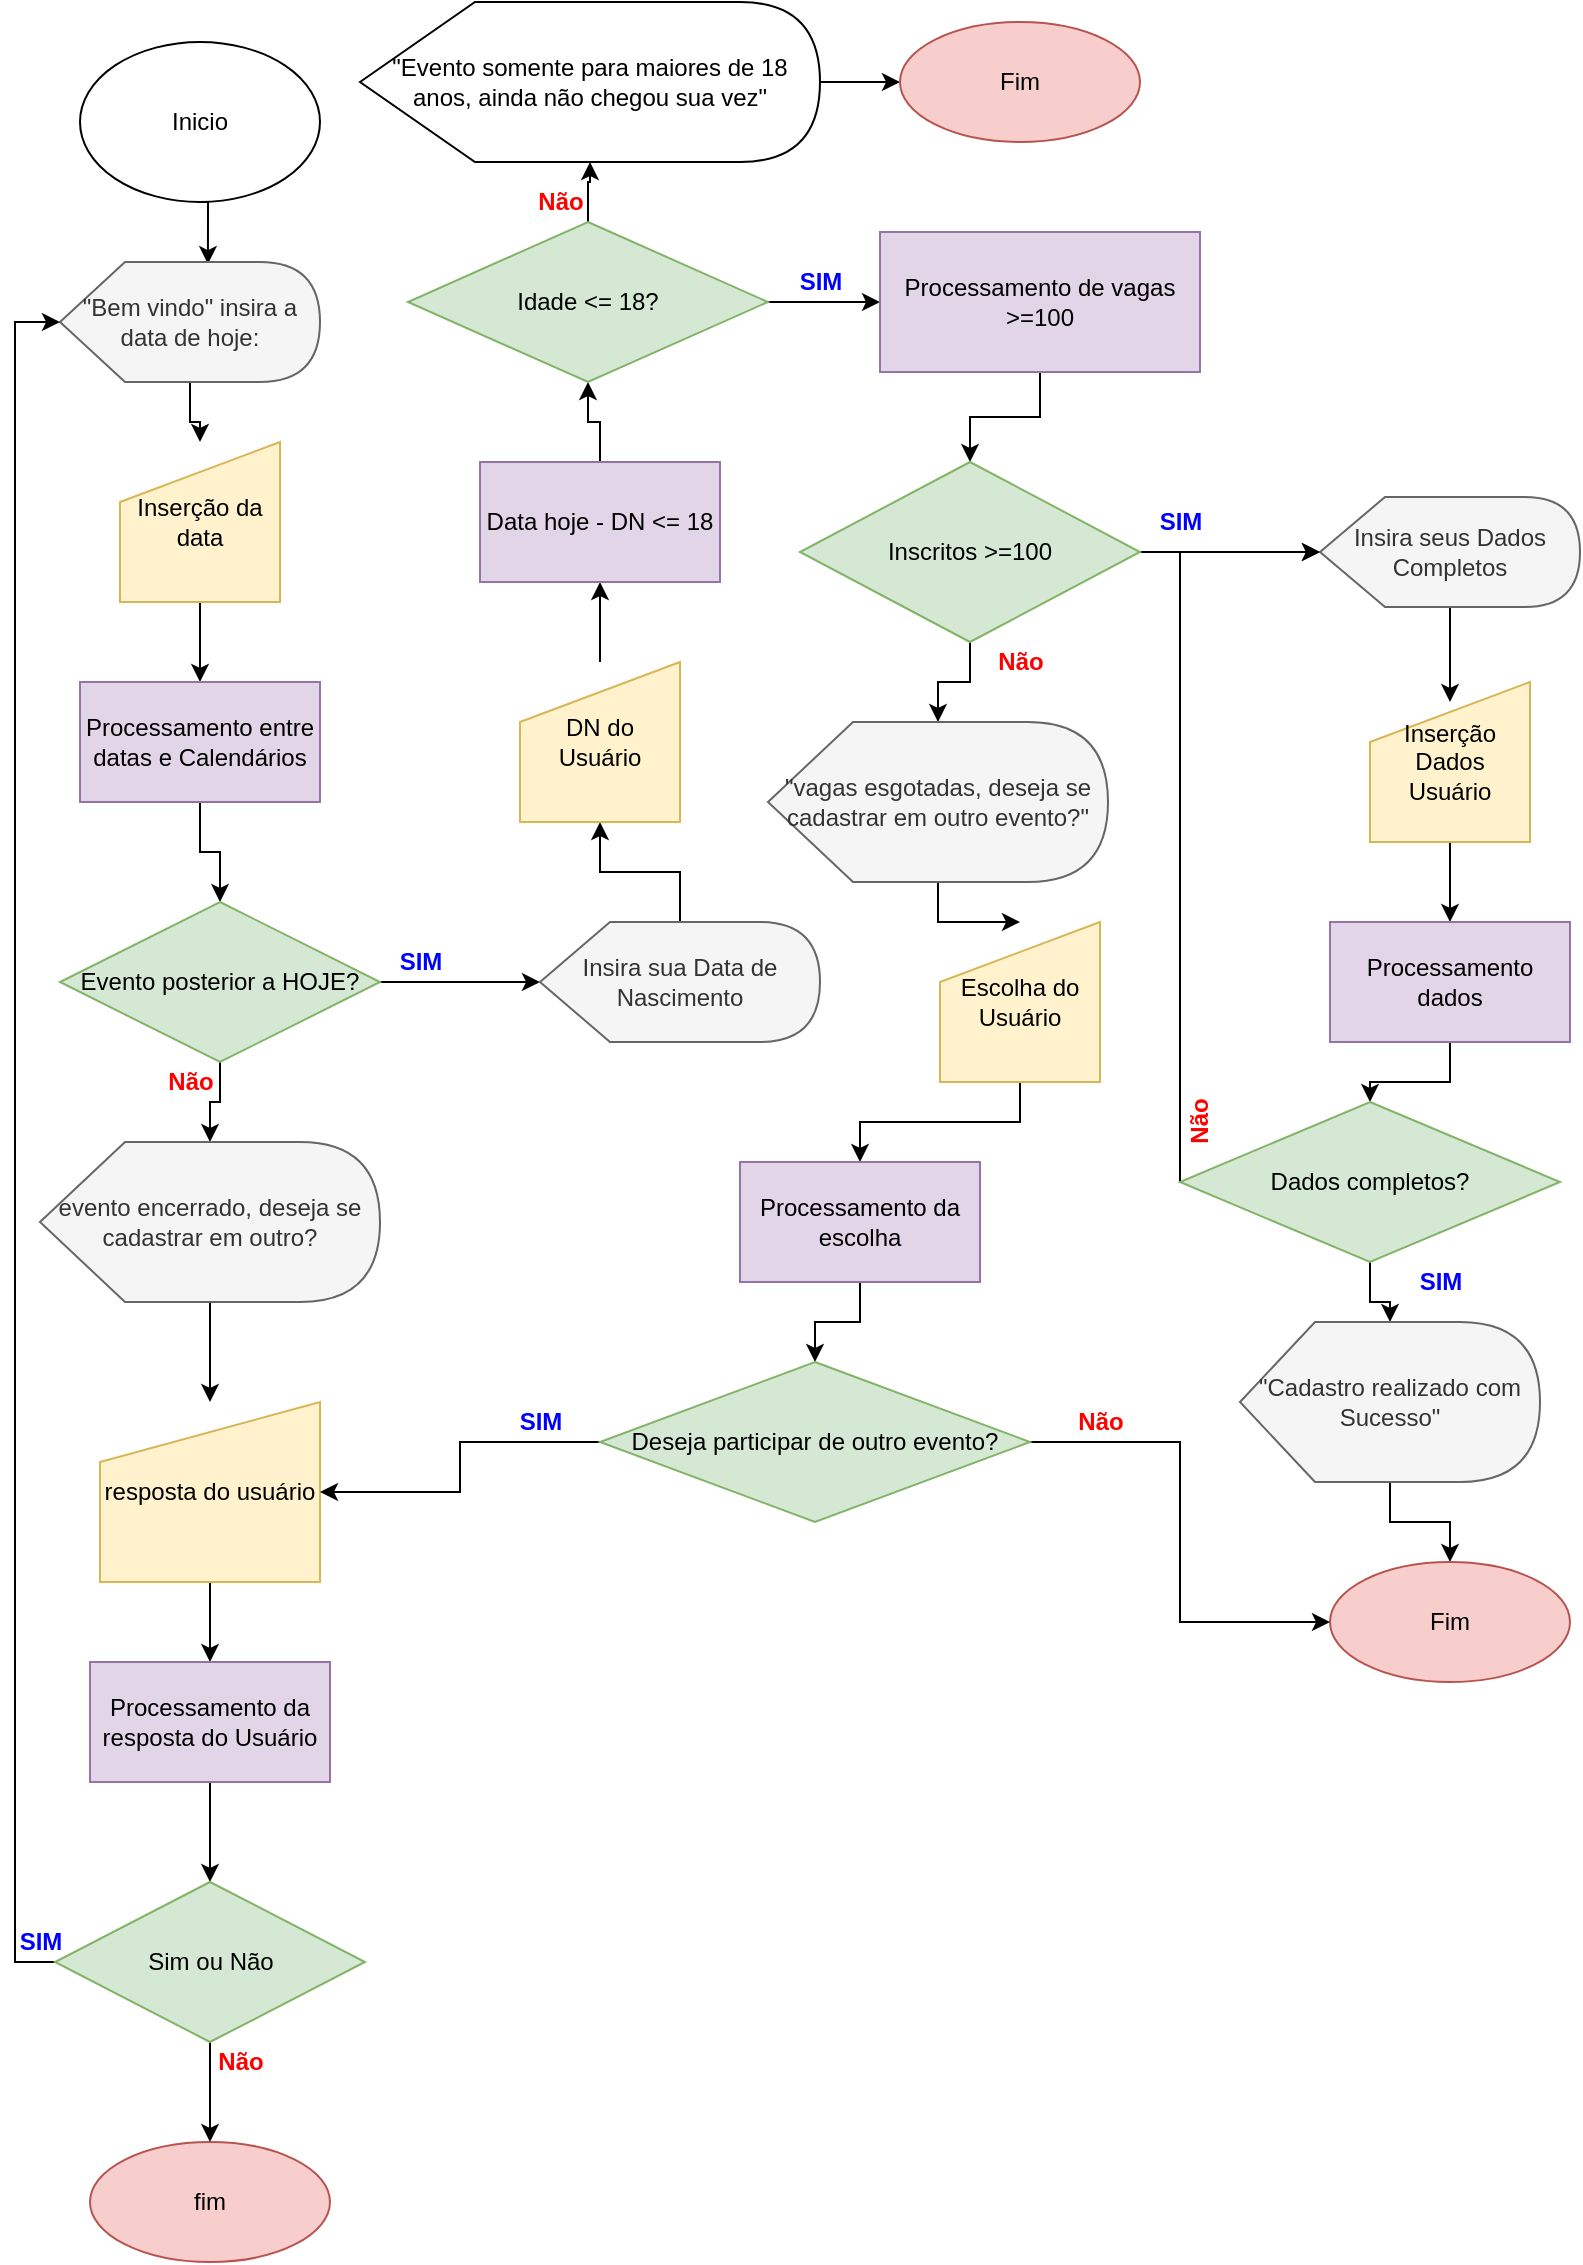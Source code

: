<mxfile version="15.0.6" type="github"><diagram id="UKemfvuhnqdx4EFZZPl3" name="Page-1"><mxGraphModel dx="1157" dy="613" grid="1" gridSize="10" guides="1" tooltips="1" connect="1" arrows="1" fold="1" page="1" pageScale="1" pageWidth="827" pageHeight="1169" math="0" shadow="0"><root><mxCell id="0"/><mxCell id="1" parent="0"/><mxCell id="pUb9L9QxxzKWzeCwkEOx-4" style="edgeStyle=orthogonalEdgeStyle;rounded=0;orthogonalLoop=1;jettySize=auto;html=1;exitX=0.5;exitY=1;exitDx=0;exitDy=0;entryX=0.569;entryY=0.017;entryDx=0;entryDy=0;entryPerimeter=0;" edge="1" parent="1" source="ozKf5bvhcKzLQ1oRyurc-1" target="pUb9L9QxxzKWzeCwkEOx-3"><mxGeometry relative="1" as="geometry"/></mxCell><mxCell id="ozKf5bvhcKzLQ1oRyurc-1" value="Inicio" style="ellipse;whiteSpace=wrap;html=1;" parent="1" vertex="1"><mxGeometry x="70" y="20" width="120" height="80" as="geometry"/></mxCell><mxCell id="pUb9L9QxxzKWzeCwkEOx-10" value="" style="edgeStyle=orthogonalEdgeStyle;rounded=0;orthogonalLoop=1;jettySize=auto;html=1;" edge="1" parent="1" source="pUb9L9QxxzKWzeCwkEOx-3" target="pUb9L9QxxzKWzeCwkEOx-5"><mxGeometry relative="1" as="geometry"/></mxCell><mxCell id="pUb9L9QxxzKWzeCwkEOx-3" value="&quot;Bem vindo&quot; insira a data de hoje:" style="shape=display;whiteSpace=wrap;html=1;fillColor=#f5f5f5;strokeColor=#666666;fontColor=#333333;" vertex="1" parent="1"><mxGeometry x="60" y="130" width="130" height="60" as="geometry"/></mxCell><mxCell id="pUb9L9QxxzKWzeCwkEOx-12" value="" style="edgeStyle=orthogonalEdgeStyle;rounded=0;orthogonalLoop=1;jettySize=auto;html=1;" edge="1" parent="1" source="pUb9L9QxxzKWzeCwkEOx-5" target="pUb9L9QxxzKWzeCwkEOx-11"><mxGeometry relative="1" as="geometry"/></mxCell><mxCell id="pUb9L9QxxzKWzeCwkEOx-5" value="Inserção da data&lt;br&gt;" style="shape=manualInput;whiteSpace=wrap;html=1;fillColor=#fff2cc;strokeColor=#d6b656;" vertex="1" parent="1"><mxGeometry x="90" y="220" width="80" height="80" as="geometry"/></mxCell><mxCell id="pUb9L9QxxzKWzeCwkEOx-14" value="" style="edgeStyle=orthogonalEdgeStyle;rounded=0;orthogonalLoop=1;jettySize=auto;html=1;" edge="1" parent="1" source="pUb9L9QxxzKWzeCwkEOx-11" target="pUb9L9QxxzKWzeCwkEOx-13"><mxGeometry relative="1" as="geometry"/></mxCell><mxCell id="pUb9L9QxxzKWzeCwkEOx-11" value="Processamento entre datas e Calendários" style="whiteSpace=wrap;html=1;fillColor=#e1d5e7;strokeColor=#9673a6;" vertex="1" parent="1"><mxGeometry x="70" y="340" width="120" height="60" as="geometry"/></mxCell><mxCell id="pUb9L9QxxzKWzeCwkEOx-17" value="" style="edgeStyle=orthogonalEdgeStyle;rounded=0;orthogonalLoop=1;jettySize=auto;html=1;" edge="1" parent="1" source="pUb9L9QxxzKWzeCwkEOx-13" target="pUb9L9QxxzKWzeCwkEOx-15"><mxGeometry relative="1" as="geometry"/></mxCell><mxCell id="pUb9L9QxxzKWzeCwkEOx-18" value="" style="edgeStyle=orthogonalEdgeStyle;rounded=0;orthogonalLoop=1;jettySize=auto;html=1;" edge="1" parent="1" source="pUb9L9QxxzKWzeCwkEOx-13" target="pUb9L9QxxzKWzeCwkEOx-16"><mxGeometry relative="1" as="geometry"/></mxCell><mxCell id="pUb9L9QxxzKWzeCwkEOx-13" value="Evento posterior a HOJE?" style="rhombus;whiteSpace=wrap;html=1;fillColor=#d5e8d4;strokeColor=#82b366;" vertex="1" parent="1"><mxGeometry x="60" y="450" width="160" height="80" as="geometry"/></mxCell><mxCell id="pUb9L9QxxzKWzeCwkEOx-29" value="" style="edgeStyle=orthogonalEdgeStyle;rounded=0;orthogonalLoop=1;jettySize=auto;html=1;" edge="1" parent="1" source="pUb9L9QxxzKWzeCwkEOx-15" target="pUb9L9QxxzKWzeCwkEOx-28"><mxGeometry relative="1" as="geometry"/></mxCell><mxCell id="pUb9L9QxxzKWzeCwkEOx-15" value="Insira sua Data de Nascimento" style="shape=display;whiteSpace=wrap;html=1;fillColor=#f5f5f5;strokeColor=#666666;fontColor=#333333;" vertex="1" parent="1"><mxGeometry x="300" y="460" width="140" height="60" as="geometry"/></mxCell><mxCell id="pUb9L9QxxzKWzeCwkEOx-27" value="" style="edgeStyle=orthogonalEdgeStyle;rounded=0;orthogonalLoop=1;jettySize=auto;html=1;" edge="1" parent="1" source="pUb9L9QxxzKWzeCwkEOx-16" target="pUb9L9QxxzKWzeCwkEOx-19"><mxGeometry relative="1" as="geometry"/></mxCell><mxCell id="pUb9L9QxxzKWzeCwkEOx-16" value="evento encerrado, deseja se cadastrar em outro?" style="shape=display;whiteSpace=wrap;html=1;fillColor=#f5f5f5;strokeColor=#666666;fontColor=#333333;" vertex="1" parent="1"><mxGeometry x="50" y="570" width="170" height="80" as="geometry"/></mxCell><mxCell id="pUb9L9QxxzKWzeCwkEOx-21" value="" style="edgeStyle=orthogonalEdgeStyle;rounded=0;orthogonalLoop=1;jettySize=auto;html=1;" edge="1" parent="1" source="pUb9L9QxxzKWzeCwkEOx-19" target="pUb9L9QxxzKWzeCwkEOx-20"><mxGeometry relative="1" as="geometry"/></mxCell><mxCell id="pUb9L9QxxzKWzeCwkEOx-19" value="resposta do usuário" style="shape=manualInput;whiteSpace=wrap;html=1;fillColor=#fff2cc;strokeColor=#d6b656;" vertex="1" parent="1"><mxGeometry x="80" y="700" width="110" height="90" as="geometry"/></mxCell><mxCell id="pUb9L9QxxzKWzeCwkEOx-23" value="" style="edgeStyle=orthogonalEdgeStyle;rounded=0;orthogonalLoop=1;jettySize=auto;html=1;" edge="1" parent="1" source="pUb9L9QxxzKWzeCwkEOx-20" target="pUb9L9QxxzKWzeCwkEOx-22"><mxGeometry relative="1" as="geometry"/></mxCell><mxCell id="pUb9L9QxxzKWzeCwkEOx-20" value="Processamento da resposta do Usuário" style="whiteSpace=wrap;html=1;fillColor=#e1d5e7;strokeColor=#9673a6;" vertex="1" parent="1"><mxGeometry x="75" y="830" width="120" height="60" as="geometry"/></mxCell><mxCell id="pUb9L9QxxzKWzeCwkEOx-25" value="" style="edgeStyle=orthogonalEdgeStyle;rounded=0;orthogonalLoop=1;jettySize=auto;html=1;" edge="1" parent="1" source="pUb9L9QxxzKWzeCwkEOx-22" target="pUb9L9QxxzKWzeCwkEOx-24"><mxGeometry relative="1" as="geometry"/></mxCell><mxCell id="pUb9L9QxxzKWzeCwkEOx-26" style="edgeStyle=orthogonalEdgeStyle;rounded=0;orthogonalLoop=1;jettySize=auto;html=1;exitX=0;exitY=0.5;exitDx=0;exitDy=0;entryX=0;entryY=0.5;entryDx=0;entryDy=0;entryPerimeter=0;" edge="1" parent="1" source="pUb9L9QxxzKWzeCwkEOx-22" target="pUb9L9QxxzKWzeCwkEOx-3"><mxGeometry relative="1" as="geometry"/></mxCell><mxCell id="pUb9L9QxxzKWzeCwkEOx-22" value="Sim ou Não" style="rhombus;whiteSpace=wrap;html=1;fillColor=#d5e8d4;strokeColor=#82b366;" vertex="1" parent="1"><mxGeometry x="57.5" y="940" width="155" height="80" as="geometry"/></mxCell><mxCell id="pUb9L9QxxzKWzeCwkEOx-24" value="fim" style="ellipse;whiteSpace=wrap;html=1;fillColor=#f8cecc;strokeColor=#b85450;" vertex="1" parent="1"><mxGeometry x="75" y="1070" width="120" height="60" as="geometry"/></mxCell><mxCell id="pUb9L9QxxzKWzeCwkEOx-31" value="" style="edgeStyle=orthogonalEdgeStyle;rounded=0;orthogonalLoop=1;jettySize=auto;html=1;" edge="1" parent="1" source="pUb9L9QxxzKWzeCwkEOx-28" target="pUb9L9QxxzKWzeCwkEOx-30"><mxGeometry relative="1" as="geometry"/></mxCell><mxCell id="pUb9L9QxxzKWzeCwkEOx-28" value="DN do Usuário" style="shape=manualInput;whiteSpace=wrap;html=1;fillColor=#fff2cc;strokeColor=#d6b656;" vertex="1" parent="1"><mxGeometry x="290" y="330" width="80" height="80" as="geometry"/></mxCell><mxCell id="pUb9L9QxxzKWzeCwkEOx-33" value="" style="edgeStyle=orthogonalEdgeStyle;rounded=0;orthogonalLoop=1;jettySize=auto;html=1;" edge="1" parent="1" source="pUb9L9QxxzKWzeCwkEOx-30" target="pUb9L9QxxzKWzeCwkEOx-32"><mxGeometry relative="1" as="geometry"/></mxCell><mxCell id="pUb9L9QxxzKWzeCwkEOx-30" value="Data hoje - DN &amp;lt;= 18" style="whiteSpace=wrap;html=1;fillColor=#e1d5e7;strokeColor=#9673a6;" vertex="1" parent="1"><mxGeometry x="270" y="230" width="120" height="60" as="geometry"/></mxCell><mxCell id="pUb9L9QxxzKWzeCwkEOx-35" value="" style="edgeStyle=orthogonalEdgeStyle;rounded=0;orthogonalLoop=1;jettySize=auto;html=1;" edge="1" parent="1" source="pUb9L9QxxzKWzeCwkEOx-32" target="pUb9L9QxxzKWzeCwkEOx-34"><mxGeometry relative="1" as="geometry"/></mxCell><mxCell id="pUb9L9QxxzKWzeCwkEOx-45" value="" style="edgeStyle=orthogonalEdgeStyle;rounded=0;orthogonalLoop=1;jettySize=auto;html=1;" edge="1" parent="1" source="pUb9L9QxxzKWzeCwkEOx-32" target="pUb9L9QxxzKWzeCwkEOx-44"><mxGeometry relative="1" as="geometry"/></mxCell><mxCell id="pUb9L9QxxzKWzeCwkEOx-32" value="Idade &amp;lt;= 18?" style="rhombus;whiteSpace=wrap;html=1;fillColor=#d5e8d4;strokeColor=#82b366;" vertex="1" parent="1"><mxGeometry x="234" y="110" width="180" height="80" as="geometry"/></mxCell><mxCell id="pUb9L9QxxzKWzeCwkEOx-37" value="" style="edgeStyle=orthogonalEdgeStyle;rounded=0;orthogonalLoop=1;jettySize=auto;html=1;" edge="1" parent="1" source="pUb9L9QxxzKWzeCwkEOx-34" target="pUb9L9QxxzKWzeCwkEOx-36"><mxGeometry relative="1" as="geometry"/></mxCell><mxCell id="pUb9L9QxxzKWzeCwkEOx-34" value="&quot;Evento somente para maiores de 18 anos, ainda não chegou sua vez&quot;" style="shape=display;whiteSpace=wrap;html=1;" vertex="1" parent="1"><mxGeometry x="210" width="230" height="80" as="geometry"/></mxCell><mxCell id="pUb9L9QxxzKWzeCwkEOx-36" value="Fim" style="ellipse;whiteSpace=wrap;html=1;fillColor=#f8cecc;strokeColor=#b85450;" vertex="1" parent="1"><mxGeometry x="480" y="10" width="120" height="60" as="geometry"/></mxCell><mxCell id="pUb9L9QxxzKWzeCwkEOx-47" value="" style="edgeStyle=orthogonalEdgeStyle;rounded=0;orthogonalLoop=1;jettySize=auto;html=1;" edge="1" parent="1" source="pUb9L9QxxzKWzeCwkEOx-44" target="pUb9L9QxxzKWzeCwkEOx-46"><mxGeometry relative="1" as="geometry"/></mxCell><mxCell id="pUb9L9QxxzKWzeCwkEOx-44" value="Processamento de vagas &amp;gt;=100" style="whiteSpace=wrap;html=1;fillColor=#e1d5e7;strokeColor=#9673a6;" vertex="1" parent="1"><mxGeometry x="470" y="115" width="160" height="70" as="geometry"/></mxCell><mxCell id="pUb9L9QxxzKWzeCwkEOx-49" value="" style="edgeStyle=orthogonalEdgeStyle;rounded=0;orthogonalLoop=1;jettySize=auto;html=1;" edge="1" parent="1" source="pUb9L9QxxzKWzeCwkEOx-46" target="pUb9L9QxxzKWzeCwkEOx-48"><mxGeometry relative="1" as="geometry"/></mxCell><mxCell id="pUb9L9QxxzKWzeCwkEOx-64" value="" style="edgeStyle=orthogonalEdgeStyle;rounded=0;orthogonalLoop=1;jettySize=auto;html=1;" edge="1" parent="1" source="pUb9L9QxxzKWzeCwkEOx-46" target="pUb9L9QxxzKWzeCwkEOx-63"><mxGeometry relative="1" as="geometry"/></mxCell><mxCell id="pUb9L9QxxzKWzeCwkEOx-46" value="Inscritos &amp;gt;=100" style="rhombus;whiteSpace=wrap;html=1;fillColor=#d5e8d4;strokeColor=#82b366;" vertex="1" parent="1"><mxGeometry x="430" y="230" width="170" height="90" as="geometry"/></mxCell><mxCell id="pUb9L9QxxzKWzeCwkEOx-51" value="" style="edgeStyle=orthogonalEdgeStyle;rounded=0;orthogonalLoop=1;jettySize=auto;html=1;" edge="1" parent="1" source="pUb9L9QxxzKWzeCwkEOx-48"><mxGeometry relative="1" as="geometry"><mxPoint x="755" y="350" as="targetPoint"/></mxGeometry></mxCell><mxCell id="pUb9L9QxxzKWzeCwkEOx-48" value="Insira seus Dados Completos" style="shape=display;whiteSpace=wrap;html=1;fillColor=#f5f5f5;strokeColor=#666666;fontColor=#333333;" vertex="1" parent="1"><mxGeometry x="690" y="247.5" width="130" height="55" as="geometry"/></mxCell><mxCell id="pUb9L9QxxzKWzeCwkEOx-56" value="" style="edgeStyle=orthogonalEdgeStyle;rounded=0;orthogonalLoop=1;jettySize=auto;html=1;" edge="1" parent="1" source="pUb9L9QxxzKWzeCwkEOx-54" target="pUb9L9QxxzKWzeCwkEOx-55"><mxGeometry relative="1" as="geometry"/></mxCell><mxCell id="pUb9L9QxxzKWzeCwkEOx-54" value="Inserção Dados Usuário" style="shape=manualInput;whiteSpace=wrap;html=1;fillColor=#fff2cc;strokeColor=#d6b656;" vertex="1" parent="1"><mxGeometry x="715" y="340" width="80" height="80" as="geometry"/></mxCell><mxCell id="pUb9L9QxxzKWzeCwkEOx-58" value="" style="edgeStyle=orthogonalEdgeStyle;rounded=0;orthogonalLoop=1;jettySize=auto;html=1;" edge="1" parent="1" source="pUb9L9QxxzKWzeCwkEOx-55" target="pUb9L9QxxzKWzeCwkEOx-57"><mxGeometry relative="1" as="geometry"/></mxCell><mxCell id="pUb9L9QxxzKWzeCwkEOx-55" value="Processamento dados" style="whiteSpace=wrap;html=1;fillColor=#e1d5e7;strokeColor=#9673a6;" vertex="1" parent="1"><mxGeometry x="695" y="460" width="120" height="60" as="geometry"/></mxCell><mxCell id="pUb9L9QxxzKWzeCwkEOx-60" value="" style="edgeStyle=orthogonalEdgeStyle;rounded=0;orthogonalLoop=1;jettySize=auto;html=1;" edge="1" parent="1" source="pUb9L9QxxzKWzeCwkEOx-57" target="pUb9L9QxxzKWzeCwkEOx-59"><mxGeometry relative="1" as="geometry"/></mxCell><mxCell id="pUb9L9QxxzKWzeCwkEOx-74" style="edgeStyle=orthogonalEdgeStyle;rounded=0;orthogonalLoop=1;jettySize=auto;html=1;exitX=0;exitY=0.5;exitDx=0;exitDy=0;entryX=0;entryY=0.5;entryDx=0;entryDy=0;entryPerimeter=0;" edge="1" parent="1" source="pUb9L9QxxzKWzeCwkEOx-57" target="pUb9L9QxxzKWzeCwkEOx-48"><mxGeometry relative="1" as="geometry"><Array as="points"><mxPoint x="620" y="275"/></Array></mxGeometry></mxCell><mxCell id="pUb9L9QxxzKWzeCwkEOx-57" value="Dados completos?" style="rhombus;whiteSpace=wrap;html=1;fillColor=#d5e8d4;strokeColor=#82b366;" vertex="1" parent="1"><mxGeometry x="620" y="550" width="190" height="80" as="geometry"/></mxCell><mxCell id="pUb9L9QxxzKWzeCwkEOx-62" value="" style="edgeStyle=orthogonalEdgeStyle;rounded=0;orthogonalLoop=1;jettySize=auto;html=1;" edge="1" parent="1" source="pUb9L9QxxzKWzeCwkEOx-59" target="pUb9L9QxxzKWzeCwkEOx-61"><mxGeometry relative="1" as="geometry"/></mxCell><mxCell id="pUb9L9QxxzKWzeCwkEOx-59" value="&quot;Cadastro realizado com Sucesso&quot;" style="shape=display;whiteSpace=wrap;html=1;fillColor=#f5f5f5;strokeColor=#666666;fontColor=#333333;" vertex="1" parent="1"><mxGeometry x="650" y="660" width="150" height="80" as="geometry"/></mxCell><mxCell id="pUb9L9QxxzKWzeCwkEOx-61" value="Fim" style="ellipse;whiteSpace=wrap;html=1;fillColor=#f8cecc;strokeColor=#b85450;" vertex="1" parent="1"><mxGeometry x="695" y="780" width="120" height="60" as="geometry"/></mxCell><mxCell id="pUb9L9QxxzKWzeCwkEOx-90" value="" style="edgeStyle=orthogonalEdgeStyle;rounded=0;orthogonalLoop=1;jettySize=auto;html=1;" edge="1" parent="1" source="pUb9L9QxxzKWzeCwkEOx-63" target="pUb9L9QxxzKWzeCwkEOx-65"><mxGeometry relative="1" as="geometry"/></mxCell><mxCell id="pUb9L9QxxzKWzeCwkEOx-63" value="&quot;vagas esgotadas, deseja se cadastrar em outro evento?&quot;" style="shape=display;whiteSpace=wrap;html=1;fillColor=#f5f5f5;strokeColor=#666666;fontColor=#333333;" vertex="1" parent="1"><mxGeometry x="414" y="360" width="170" height="80" as="geometry"/></mxCell><mxCell id="pUb9L9QxxzKWzeCwkEOx-68" value="" style="edgeStyle=orthogonalEdgeStyle;rounded=0;orthogonalLoop=1;jettySize=auto;html=1;" edge="1" parent="1" source="pUb9L9QxxzKWzeCwkEOx-65" target="pUb9L9QxxzKWzeCwkEOx-67"><mxGeometry relative="1" as="geometry"/></mxCell><mxCell id="pUb9L9QxxzKWzeCwkEOx-65" value="Escolha do Usuário" style="shape=manualInput;whiteSpace=wrap;html=1;fillColor=#fff2cc;strokeColor=#d6b656;" vertex="1" parent="1"><mxGeometry x="500" y="460" width="80" height="80" as="geometry"/></mxCell><mxCell id="pUb9L9QxxzKWzeCwkEOx-70" value="" style="edgeStyle=orthogonalEdgeStyle;rounded=0;orthogonalLoop=1;jettySize=auto;html=1;" edge="1" parent="1" source="pUb9L9QxxzKWzeCwkEOx-67" target="pUb9L9QxxzKWzeCwkEOx-69"><mxGeometry relative="1" as="geometry"/></mxCell><mxCell id="pUb9L9QxxzKWzeCwkEOx-67" value="Processamento da escolha" style="whiteSpace=wrap;html=1;fillColor=#e1d5e7;strokeColor=#9673a6;" vertex="1" parent="1"><mxGeometry x="400" y="580" width="120" height="60" as="geometry"/></mxCell><mxCell id="pUb9L9QxxzKWzeCwkEOx-71" style="edgeStyle=orthogonalEdgeStyle;rounded=0;orthogonalLoop=1;jettySize=auto;html=1;entryX=0;entryY=0.5;entryDx=0;entryDy=0;" edge="1" parent="1" source="pUb9L9QxxzKWzeCwkEOx-69" target="pUb9L9QxxzKWzeCwkEOx-61"><mxGeometry relative="1" as="geometry"/></mxCell><mxCell id="pUb9L9QxxzKWzeCwkEOx-77" style="edgeStyle=orthogonalEdgeStyle;rounded=0;orthogonalLoop=1;jettySize=auto;html=1;entryX=1;entryY=0.5;entryDx=0;entryDy=0;" edge="1" parent="1" source="pUb9L9QxxzKWzeCwkEOx-69" target="pUb9L9QxxzKWzeCwkEOx-19"><mxGeometry relative="1" as="geometry"/></mxCell><mxCell id="pUb9L9QxxzKWzeCwkEOx-69" value="Deseja participar de outro evento?" style="rhombus;whiteSpace=wrap;html=1;fillColor=#d5e8d4;strokeColor=#82b366;" vertex="1" parent="1"><mxGeometry x="330" y="680" width="215" height="80" as="geometry"/></mxCell><mxCell id="pUb9L9QxxzKWzeCwkEOx-75" value="&lt;b&gt;&lt;font color=&quot;#0000ff&quot;&gt;SIM&lt;/font&gt;&lt;/b&gt;" style="text;html=1;align=center;verticalAlign=middle;resizable=0;points=[];autosize=1;strokeColor=none;fillColor=none;" vertex="1" parent="1"><mxGeometry x="220" y="470" width="40" height="20" as="geometry"/></mxCell><mxCell id="pUb9L9QxxzKWzeCwkEOx-76" value="&lt;b&gt;&lt;font color=&quot;#ff0000&quot;&gt;Não&lt;/font&gt;&lt;/b&gt;" style="text;html=1;align=center;verticalAlign=middle;resizable=0;points=[];autosize=1;strokeColor=none;fillColor=none;" vertex="1" parent="1"><mxGeometry x="105" y="530" width="40" height="20" as="geometry"/></mxCell><mxCell id="pUb9L9QxxzKWzeCwkEOx-78" value="&lt;b&gt;&lt;font color=&quot;#0000ff&quot;&gt;SIM&lt;/font&gt;&lt;/b&gt;" style="text;html=1;align=center;verticalAlign=middle;resizable=0;points=[];autosize=1;strokeColor=none;fillColor=none;" vertex="1" parent="1"><mxGeometry x="280" y="700" width="40" height="20" as="geometry"/></mxCell><mxCell id="pUb9L9QxxzKWzeCwkEOx-79" value="&lt;b&gt;&lt;font color=&quot;#ff0000&quot;&gt;Não&lt;/font&gt;&lt;/b&gt;" style="text;html=1;align=center;verticalAlign=middle;resizable=0;points=[];autosize=1;strokeColor=none;fillColor=none;" vertex="1" parent="1"><mxGeometry x="560" y="700" width="40" height="20" as="geometry"/></mxCell><mxCell id="pUb9L9QxxzKWzeCwkEOx-80" value="&lt;b&gt;&lt;font color=&quot;#0000ff&quot;&gt;SIM&lt;/font&gt;&lt;/b&gt;" style="text;html=1;align=center;verticalAlign=middle;resizable=0;points=[];autosize=1;strokeColor=none;fillColor=none;" vertex="1" parent="1"><mxGeometry x="730" y="630" width="40" height="20" as="geometry"/></mxCell><mxCell id="pUb9L9QxxzKWzeCwkEOx-81" value="&lt;b&gt;&lt;font color=&quot;#ff0000&quot;&gt;Não&lt;/font&gt;&lt;/b&gt;" style="text;html=1;align=center;verticalAlign=middle;resizable=0;points=[];autosize=1;strokeColor=none;fillColor=none;rotation=-90;" vertex="1" parent="1"><mxGeometry x="610" y="550" width="40" height="20" as="geometry"/></mxCell><mxCell id="pUb9L9QxxzKWzeCwkEOx-84" value="&lt;b&gt;&lt;font color=&quot;#0000ff&quot;&gt;SIM&lt;/font&gt;&lt;/b&gt;" style="text;html=1;align=center;verticalAlign=middle;resizable=0;points=[];autosize=1;strokeColor=none;fillColor=none;" vertex="1" parent="1"><mxGeometry x="600" y="250" width="40" height="20" as="geometry"/></mxCell><mxCell id="pUb9L9QxxzKWzeCwkEOx-85" value="&lt;b&gt;&lt;font color=&quot;#ff0000&quot;&gt;Não&lt;/font&gt;&lt;/b&gt;" style="text;html=1;align=center;verticalAlign=middle;resizable=0;points=[];autosize=1;strokeColor=none;fillColor=none;" vertex="1" parent="1"><mxGeometry x="520" y="320" width="40" height="20" as="geometry"/></mxCell><mxCell id="pUb9L9QxxzKWzeCwkEOx-86" value="&lt;b&gt;&lt;font color=&quot;#ff0000&quot;&gt;Não&lt;/font&gt;&lt;/b&gt;" style="text;html=1;align=center;verticalAlign=middle;resizable=0;points=[];autosize=1;strokeColor=none;fillColor=none;" vertex="1" parent="1"><mxGeometry x="290" y="90" width="40" height="20" as="geometry"/></mxCell><mxCell id="pUb9L9QxxzKWzeCwkEOx-87" value="&lt;b&gt;&lt;font color=&quot;#0000ff&quot;&gt;SIM&lt;/font&gt;&lt;/b&gt;" style="text;html=1;align=center;verticalAlign=middle;resizable=0;points=[];autosize=1;strokeColor=none;fillColor=none;" vertex="1" parent="1"><mxGeometry x="420" y="130" width="40" height="20" as="geometry"/></mxCell><mxCell id="pUb9L9QxxzKWzeCwkEOx-88" value="&lt;b&gt;&lt;font color=&quot;#0000ff&quot;&gt;SIM&lt;/font&gt;&lt;/b&gt;" style="text;html=1;align=center;verticalAlign=middle;resizable=0;points=[];autosize=1;strokeColor=none;fillColor=none;" vertex="1" parent="1"><mxGeometry x="30" y="960" width="40" height="20" as="geometry"/></mxCell><mxCell id="pUb9L9QxxzKWzeCwkEOx-89" value="&lt;b&gt;&lt;font color=&quot;#ff0000&quot;&gt;Não&lt;/font&gt;&lt;/b&gt;" style="text;html=1;align=center;verticalAlign=middle;resizable=0;points=[];autosize=1;strokeColor=none;fillColor=none;" vertex="1" parent="1"><mxGeometry x="130" y="1020" width="40" height="20" as="geometry"/></mxCell></root></mxGraphModel></diagram></mxfile>